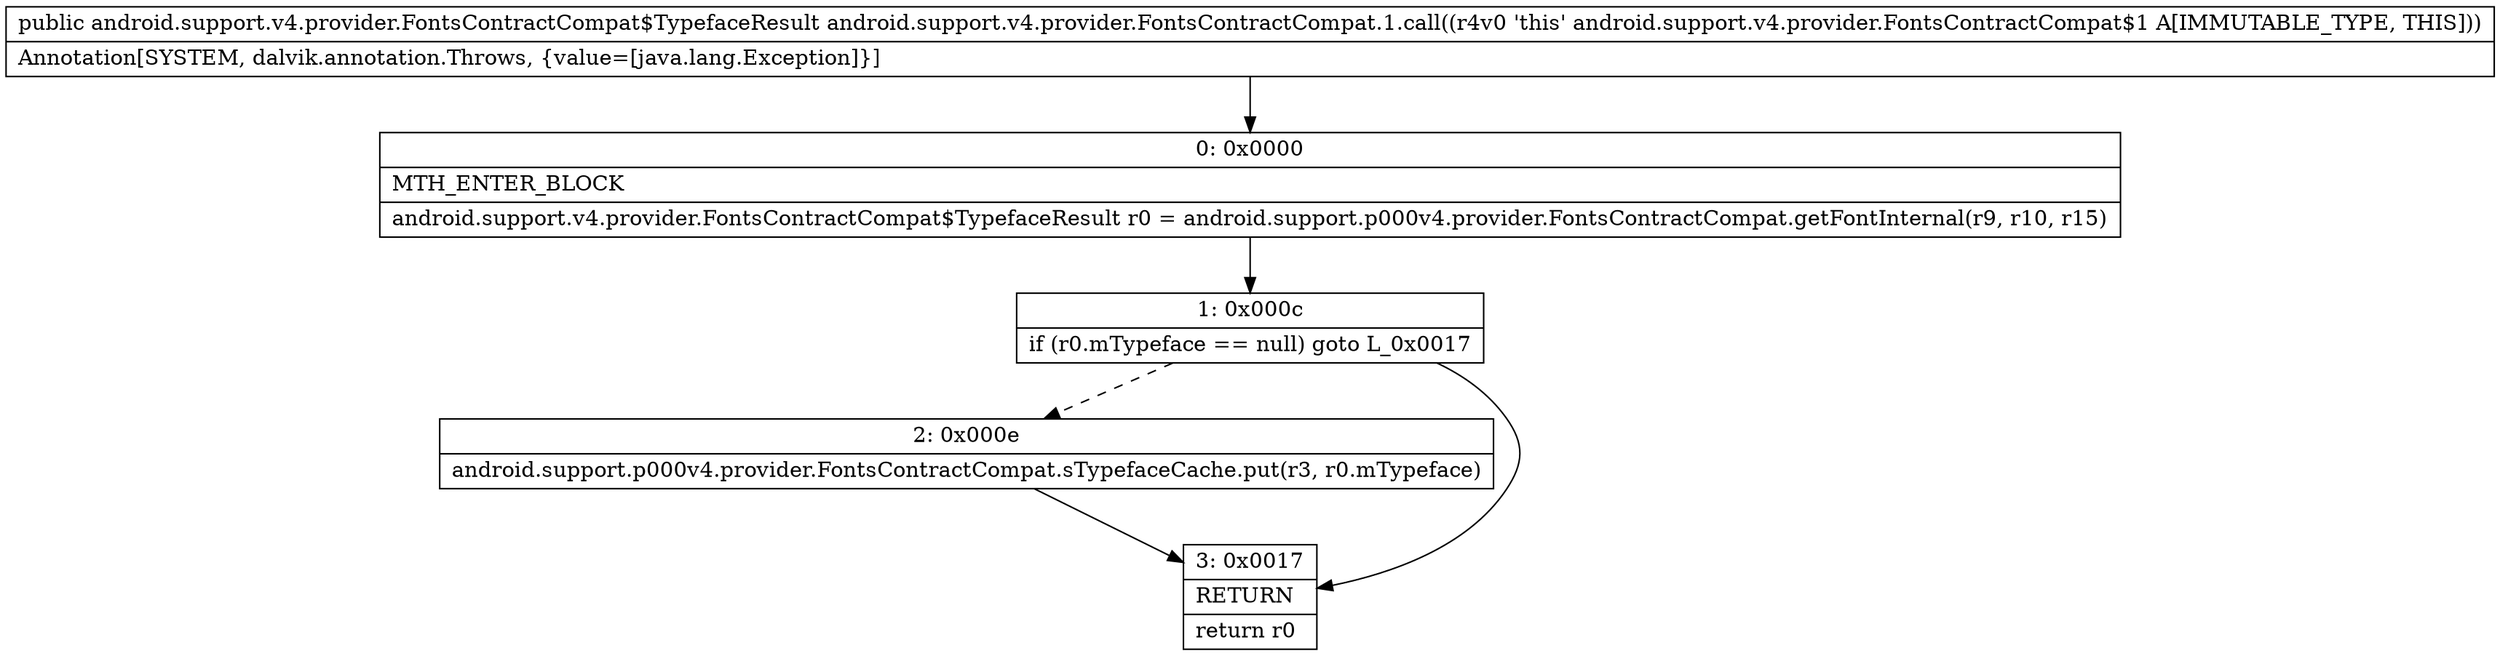 digraph "CFG forandroid.support.v4.provider.FontsContractCompat.1.call()Landroid\/support\/v4\/provider\/FontsContractCompat$TypefaceResult;" {
Node_0 [shape=record,label="{0\:\ 0x0000|MTH_ENTER_BLOCK\l|android.support.v4.provider.FontsContractCompat$TypefaceResult r0 = android.support.p000v4.provider.FontsContractCompat.getFontInternal(r9, r10, r15)\l}"];
Node_1 [shape=record,label="{1\:\ 0x000c|if (r0.mTypeface == null) goto L_0x0017\l}"];
Node_2 [shape=record,label="{2\:\ 0x000e|android.support.p000v4.provider.FontsContractCompat.sTypefaceCache.put(r3, r0.mTypeface)\l}"];
Node_3 [shape=record,label="{3\:\ 0x0017|RETURN\l|return r0\l}"];
MethodNode[shape=record,label="{public android.support.v4.provider.FontsContractCompat$TypefaceResult android.support.v4.provider.FontsContractCompat.1.call((r4v0 'this' android.support.v4.provider.FontsContractCompat$1 A[IMMUTABLE_TYPE, THIS]))  | Annotation[SYSTEM, dalvik.annotation.Throws, \{value=[java.lang.Exception]\}]\l}"];
MethodNode -> Node_0;
Node_0 -> Node_1;
Node_1 -> Node_2[style=dashed];
Node_1 -> Node_3;
Node_2 -> Node_3;
}

